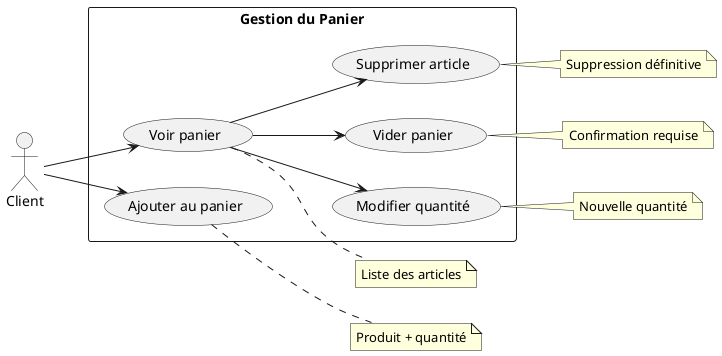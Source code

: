 @startuml Use_Case_Cart

left to right direction
skinparam packageStyle rectangle

actor "Client" as Customer

rectangle "Gestion du Panier" {
    usecase "Ajouter au panier" as AddToCart
    usecase "Modifier quantité" as UpdateQuantity
    usecase "Supprimer article" as RemoveItem
    usecase "Voir panier" as ViewCart
    usecase "Vider panier" as ClearCart
}

Customer --> AddToCart
Customer --> ViewCart
ViewCart --> UpdateQuantity
ViewCart --> RemoveItem
ViewCart --> ClearCart

note right of AddToCart : Produit + quantité
note right of UpdateQuantity : Nouvelle quantité
note right of RemoveItem : Suppression définitive
note right of ViewCart : Liste des articles
note right of ClearCart : Confirmation requise

@enduml 